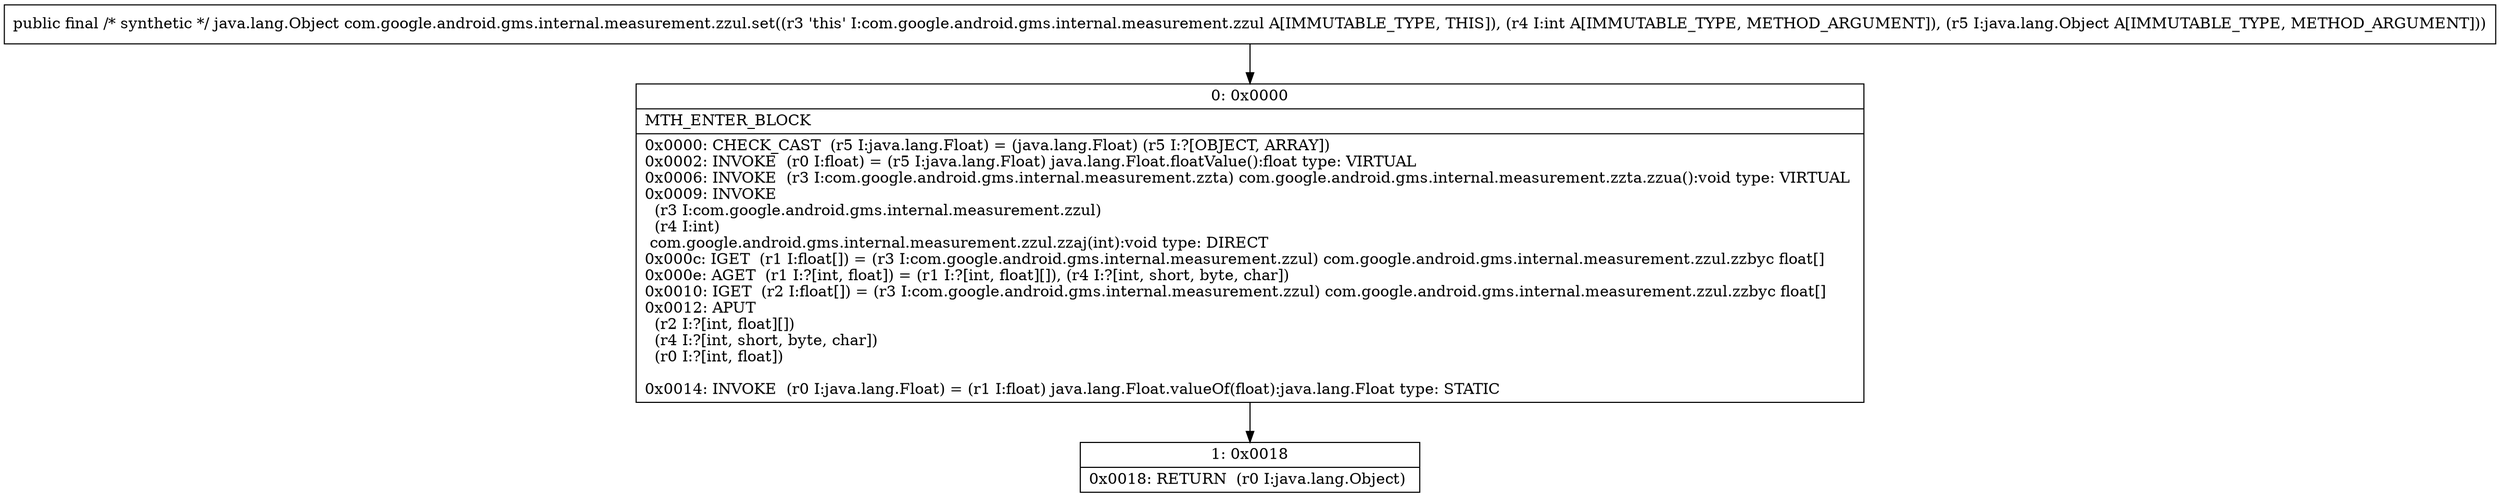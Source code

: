 digraph "CFG forcom.google.android.gms.internal.measurement.zzul.set(ILjava\/lang\/Object;)Ljava\/lang\/Object;" {
Node_0 [shape=record,label="{0\:\ 0x0000|MTH_ENTER_BLOCK\l|0x0000: CHECK_CAST  (r5 I:java.lang.Float) = (java.lang.Float) (r5 I:?[OBJECT, ARRAY]) \l0x0002: INVOKE  (r0 I:float) = (r5 I:java.lang.Float) java.lang.Float.floatValue():float type: VIRTUAL \l0x0006: INVOKE  (r3 I:com.google.android.gms.internal.measurement.zzta) com.google.android.gms.internal.measurement.zzta.zzua():void type: VIRTUAL \l0x0009: INVOKE  \l  (r3 I:com.google.android.gms.internal.measurement.zzul)\l  (r4 I:int)\l com.google.android.gms.internal.measurement.zzul.zzaj(int):void type: DIRECT \l0x000c: IGET  (r1 I:float[]) = (r3 I:com.google.android.gms.internal.measurement.zzul) com.google.android.gms.internal.measurement.zzul.zzbyc float[] \l0x000e: AGET  (r1 I:?[int, float]) = (r1 I:?[int, float][]), (r4 I:?[int, short, byte, char]) \l0x0010: IGET  (r2 I:float[]) = (r3 I:com.google.android.gms.internal.measurement.zzul) com.google.android.gms.internal.measurement.zzul.zzbyc float[] \l0x0012: APUT  \l  (r2 I:?[int, float][])\l  (r4 I:?[int, short, byte, char])\l  (r0 I:?[int, float])\l \l0x0014: INVOKE  (r0 I:java.lang.Float) = (r1 I:float) java.lang.Float.valueOf(float):java.lang.Float type: STATIC \l}"];
Node_1 [shape=record,label="{1\:\ 0x0018|0x0018: RETURN  (r0 I:java.lang.Object) \l}"];
MethodNode[shape=record,label="{public final \/* synthetic *\/ java.lang.Object com.google.android.gms.internal.measurement.zzul.set((r3 'this' I:com.google.android.gms.internal.measurement.zzul A[IMMUTABLE_TYPE, THIS]), (r4 I:int A[IMMUTABLE_TYPE, METHOD_ARGUMENT]), (r5 I:java.lang.Object A[IMMUTABLE_TYPE, METHOD_ARGUMENT])) }"];
MethodNode -> Node_0;
Node_0 -> Node_1;
}

